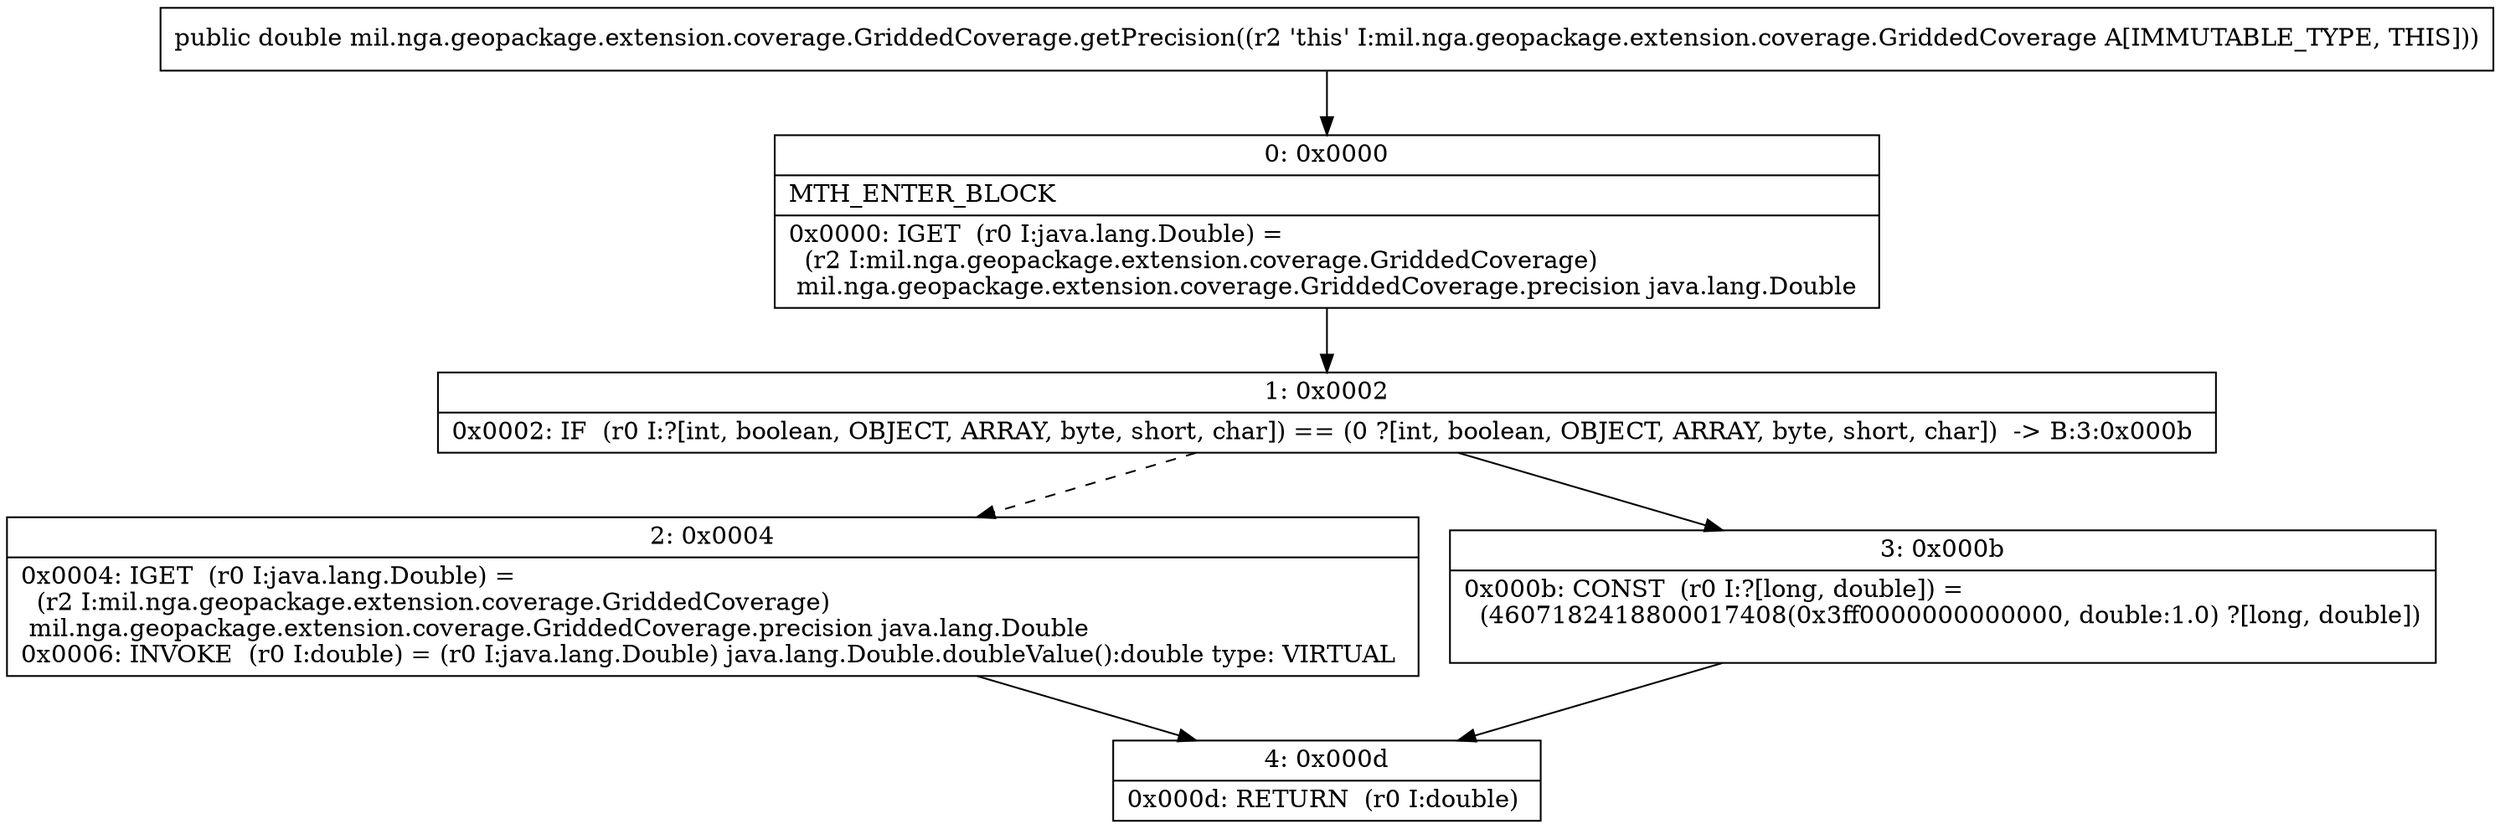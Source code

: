 digraph "CFG formil.nga.geopackage.extension.coverage.GriddedCoverage.getPrecision()D" {
Node_0 [shape=record,label="{0\:\ 0x0000|MTH_ENTER_BLOCK\l|0x0000: IGET  (r0 I:java.lang.Double) = \l  (r2 I:mil.nga.geopackage.extension.coverage.GriddedCoverage)\l mil.nga.geopackage.extension.coverage.GriddedCoverage.precision java.lang.Double \l}"];
Node_1 [shape=record,label="{1\:\ 0x0002|0x0002: IF  (r0 I:?[int, boolean, OBJECT, ARRAY, byte, short, char]) == (0 ?[int, boolean, OBJECT, ARRAY, byte, short, char])  \-\> B:3:0x000b \l}"];
Node_2 [shape=record,label="{2\:\ 0x0004|0x0004: IGET  (r0 I:java.lang.Double) = \l  (r2 I:mil.nga.geopackage.extension.coverage.GriddedCoverage)\l mil.nga.geopackage.extension.coverage.GriddedCoverage.precision java.lang.Double \l0x0006: INVOKE  (r0 I:double) = (r0 I:java.lang.Double) java.lang.Double.doubleValue():double type: VIRTUAL \l}"];
Node_3 [shape=record,label="{3\:\ 0x000b|0x000b: CONST  (r0 I:?[long, double]) = \l  (4607182418800017408(0x3ff0000000000000, double:1.0) ?[long, double])\l \l}"];
Node_4 [shape=record,label="{4\:\ 0x000d|0x000d: RETURN  (r0 I:double) \l}"];
MethodNode[shape=record,label="{public double mil.nga.geopackage.extension.coverage.GriddedCoverage.getPrecision((r2 'this' I:mil.nga.geopackage.extension.coverage.GriddedCoverage A[IMMUTABLE_TYPE, THIS])) }"];
MethodNode -> Node_0;
Node_0 -> Node_1;
Node_1 -> Node_2[style=dashed];
Node_1 -> Node_3;
Node_2 -> Node_4;
Node_3 -> Node_4;
}

